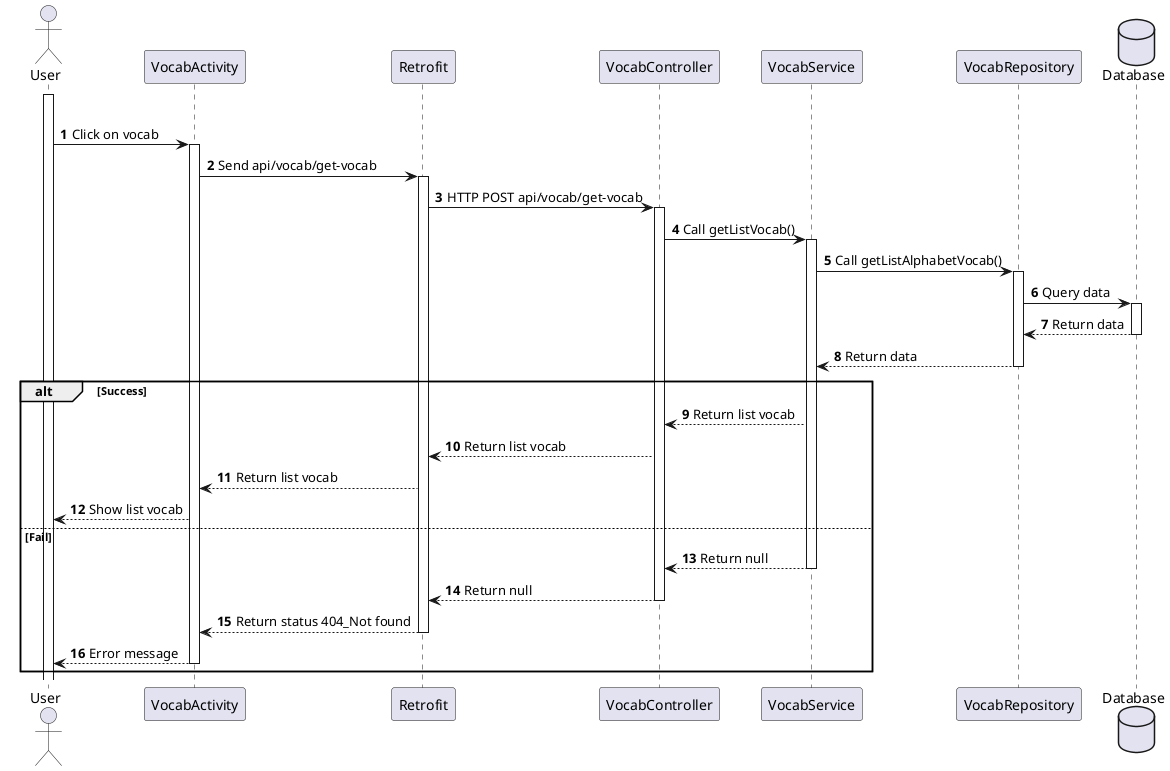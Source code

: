 @startuml
'https://plantuml.com/sequence-diagram

autonumber

actor User

participant "VocabActivity" as Vocab
participant "Retrofit" as Retrofit
participant "VocabController" as Controller
participant "VocabService" as Service
participant "VocabRepository" as Repo

database Database
activate User
alt Success
User -> Vocab++: Click on vocab
Vocab -> Retrofit++: Send api/vocab/get-vocab
Retrofit -> Controller++: HTTP POST api/vocab/get-vocab
Controller -> Service++: Call getListVocab()
Service -> Repo++: Call getListAlphabetVocab()
Repo -> Database++: Query data
Database-->Repo--: Return data
Repo-->Service--: Return data
alt Success

Service-->Controller: Return list vocab
Controller-->Retrofit: Return list vocab
Retrofit --> Vocab: Return list vocab
Vocab --> User: Show list vocab

else Fail

Service-->Controller--: Return null
Controller-->Retrofit--: Return null
Retrofit --> Vocab--: Return status 404_Not found
Vocab --> User--: Error message
end


@enduml